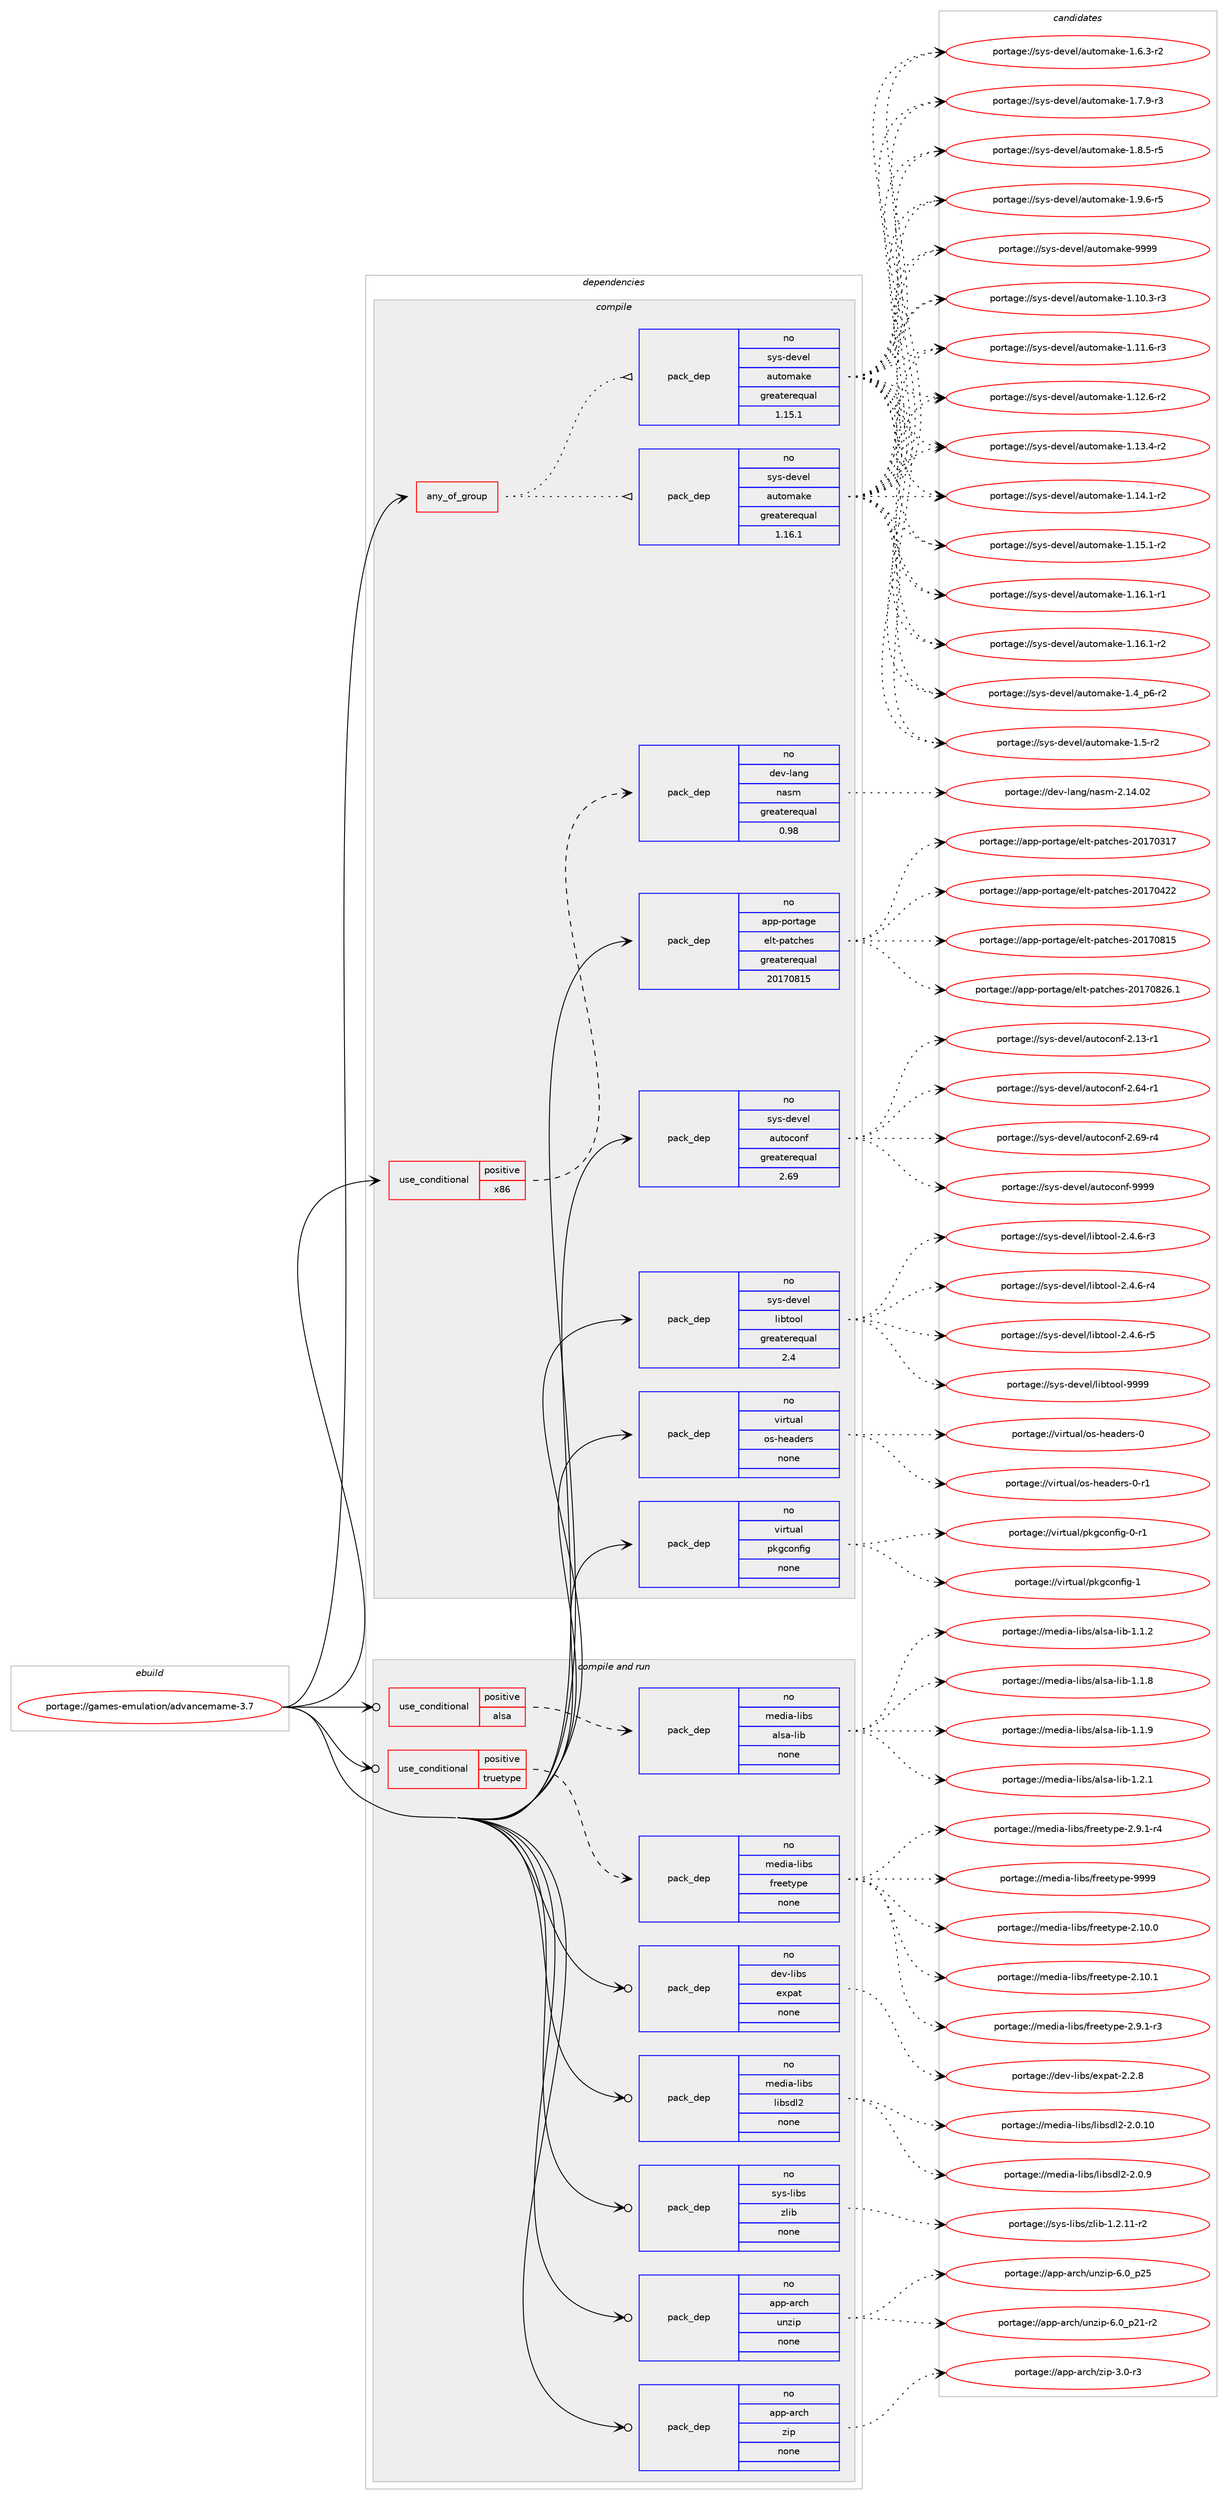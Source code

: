 digraph prolog {

# *************
# Graph options
# *************

newrank=true;
concentrate=true;
compound=true;
graph [rankdir=LR,fontname=Helvetica,fontsize=10,ranksep=1.5];#, ranksep=2.5, nodesep=0.2];
edge  [arrowhead=vee];
node  [fontname=Helvetica,fontsize=10];

# **********
# The ebuild
# **********

subgraph cluster_leftcol {
color=gray;
rank=same;
label=<<i>ebuild</i>>;
id [label="portage://games-emulation/advancemame-3.7", color=red, width=4, href="../games-emulation/advancemame-3.7.svg"];
}

# ****************
# The dependencies
# ****************

subgraph cluster_midcol {
color=gray;
label=<<i>dependencies</i>>;
subgraph cluster_compile {
fillcolor="#eeeeee";
style=filled;
label=<<i>compile</i>>;
subgraph any3748 {
dependency271329 [label=<<TABLE BORDER="0" CELLBORDER="1" CELLSPACING="0" CELLPADDING="4"><TR><TD CELLPADDING="10">any_of_group</TD></TR></TABLE>>, shape=none, color=red];subgraph pack194626 {
dependency271330 [label=<<TABLE BORDER="0" CELLBORDER="1" CELLSPACING="0" CELLPADDING="4" WIDTH="220"><TR><TD ROWSPAN="6" CELLPADDING="30">pack_dep</TD></TR><TR><TD WIDTH="110">no</TD></TR><TR><TD>sys-devel</TD></TR><TR><TD>automake</TD></TR><TR><TD>greaterequal</TD></TR><TR><TD>1.16.1</TD></TR></TABLE>>, shape=none, color=blue];
}
dependency271329:e -> dependency271330:w [weight=20,style="dotted",arrowhead="oinv"];
subgraph pack194627 {
dependency271331 [label=<<TABLE BORDER="0" CELLBORDER="1" CELLSPACING="0" CELLPADDING="4" WIDTH="220"><TR><TD ROWSPAN="6" CELLPADDING="30">pack_dep</TD></TR><TR><TD WIDTH="110">no</TD></TR><TR><TD>sys-devel</TD></TR><TR><TD>automake</TD></TR><TR><TD>greaterequal</TD></TR><TR><TD>1.15.1</TD></TR></TABLE>>, shape=none, color=blue];
}
dependency271329:e -> dependency271331:w [weight=20,style="dotted",arrowhead="oinv"];
}
id:e -> dependency271329:w [weight=20,style="solid",arrowhead="vee"];
subgraph cond72876 {
dependency271332 [label=<<TABLE BORDER="0" CELLBORDER="1" CELLSPACING="0" CELLPADDING="4"><TR><TD ROWSPAN="3" CELLPADDING="10">use_conditional</TD></TR><TR><TD>positive</TD></TR><TR><TD>x86</TD></TR></TABLE>>, shape=none, color=red];
subgraph pack194628 {
dependency271333 [label=<<TABLE BORDER="0" CELLBORDER="1" CELLSPACING="0" CELLPADDING="4" WIDTH="220"><TR><TD ROWSPAN="6" CELLPADDING="30">pack_dep</TD></TR><TR><TD WIDTH="110">no</TD></TR><TR><TD>dev-lang</TD></TR><TR><TD>nasm</TD></TR><TR><TD>greaterequal</TD></TR><TR><TD>0.98</TD></TR></TABLE>>, shape=none, color=blue];
}
dependency271332:e -> dependency271333:w [weight=20,style="dashed",arrowhead="vee"];
}
id:e -> dependency271332:w [weight=20,style="solid",arrowhead="vee"];
subgraph pack194629 {
dependency271334 [label=<<TABLE BORDER="0" CELLBORDER="1" CELLSPACING="0" CELLPADDING="4" WIDTH="220"><TR><TD ROWSPAN="6" CELLPADDING="30">pack_dep</TD></TR><TR><TD WIDTH="110">no</TD></TR><TR><TD>app-portage</TD></TR><TR><TD>elt-patches</TD></TR><TR><TD>greaterequal</TD></TR><TR><TD>20170815</TD></TR></TABLE>>, shape=none, color=blue];
}
id:e -> dependency271334:w [weight=20,style="solid",arrowhead="vee"];
subgraph pack194630 {
dependency271335 [label=<<TABLE BORDER="0" CELLBORDER="1" CELLSPACING="0" CELLPADDING="4" WIDTH="220"><TR><TD ROWSPAN="6" CELLPADDING="30">pack_dep</TD></TR><TR><TD WIDTH="110">no</TD></TR><TR><TD>sys-devel</TD></TR><TR><TD>autoconf</TD></TR><TR><TD>greaterequal</TD></TR><TR><TD>2.69</TD></TR></TABLE>>, shape=none, color=blue];
}
id:e -> dependency271335:w [weight=20,style="solid",arrowhead="vee"];
subgraph pack194631 {
dependency271336 [label=<<TABLE BORDER="0" CELLBORDER="1" CELLSPACING="0" CELLPADDING="4" WIDTH="220"><TR><TD ROWSPAN="6" CELLPADDING="30">pack_dep</TD></TR><TR><TD WIDTH="110">no</TD></TR><TR><TD>sys-devel</TD></TR><TR><TD>libtool</TD></TR><TR><TD>greaterequal</TD></TR><TR><TD>2.4</TD></TR></TABLE>>, shape=none, color=blue];
}
id:e -> dependency271336:w [weight=20,style="solid",arrowhead="vee"];
subgraph pack194632 {
dependency271337 [label=<<TABLE BORDER="0" CELLBORDER="1" CELLSPACING="0" CELLPADDING="4" WIDTH="220"><TR><TD ROWSPAN="6" CELLPADDING="30">pack_dep</TD></TR><TR><TD WIDTH="110">no</TD></TR><TR><TD>virtual</TD></TR><TR><TD>os-headers</TD></TR><TR><TD>none</TD></TR><TR><TD></TD></TR></TABLE>>, shape=none, color=blue];
}
id:e -> dependency271337:w [weight=20,style="solid",arrowhead="vee"];
subgraph pack194633 {
dependency271338 [label=<<TABLE BORDER="0" CELLBORDER="1" CELLSPACING="0" CELLPADDING="4" WIDTH="220"><TR><TD ROWSPAN="6" CELLPADDING="30">pack_dep</TD></TR><TR><TD WIDTH="110">no</TD></TR><TR><TD>virtual</TD></TR><TR><TD>pkgconfig</TD></TR><TR><TD>none</TD></TR><TR><TD></TD></TR></TABLE>>, shape=none, color=blue];
}
id:e -> dependency271338:w [weight=20,style="solid",arrowhead="vee"];
}
subgraph cluster_compileandrun {
fillcolor="#eeeeee";
style=filled;
label=<<i>compile and run</i>>;
subgraph cond72877 {
dependency271339 [label=<<TABLE BORDER="0" CELLBORDER="1" CELLSPACING="0" CELLPADDING="4"><TR><TD ROWSPAN="3" CELLPADDING="10">use_conditional</TD></TR><TR><TD>positive</TD></TR><TR><TD>alsa</TD></TR></TABLE>>, shape=none, color=red];
subgraph pack194634 {
dependency271340 [label=<<TABLE BORDER="0" CELLBORDER="1" CELLSPACING="0" CELLPADDING="4" WIDTH="220"><TR><TD ROWSPAN="6" CELLPADDING="30">pack_dep</TD></TR><TR><TD WIDTH="110">no</TD></TR><TR><TD>media-libs</TD></TR><TR><TD>alsa-lib</TD></TR><TR><TD>none</TD></TR><TR><TD></TD></TR></TABLE>>, shape=none, color=blue];
}
dependency271339:e -> dependency271340:w [weight=20,style="dashed",arrowhead="vee"];
}
id:e -> dependency271339:w [weight=20,style="solid",arrowhead="odotvee"];
subgraph cond72878 {
dependency271341 [label=<<TABLE BORDER="0" CELLBORDER="1" CELLSPACING="0" CELLPADDING="4"><TR><TD ROWSPAN="3" CELLPADDING="10">use_conditional</TD></TR><TR><TD>positive</TD></TR><TR><TD>truetype</TD></TR></TABLE>>, shape=none, color=red];
subgraph pack194635 {
dependency271342 [label=<<TABLE BORDER="0" CELLBORDER="1" CELLSPACING="0" CELLPADDING="4" WIDTH="220"><TR><TD ROWSPAN="6" CELLPADDING="30">pack_dep</TD></TR><TR><TD WIDTH="110">no</TD></TR><TR><TD>media-libs</TD></TR><TR><TD>freetype</TD></TR><TR><TD>none</TD></TR><TR><TD></TD></TR></TABLE>>, shape=none, color=blue];
}
dependency271341:e -> dependency271342:w [weight=20,style="dashed",arrowhead="vee"];
}
id:e -> dependency271341:w [weight=20,style="solid",arrowhead="odotvee"];
subgraph pack194636 {
dependency271343 [label=<<TABLE BORDER="0" CELLBORDER="1" CELLSPACING="0" CELLPADDING="4" WIDTH="220"><TR><TD ROWSPAN="6" CELLPADDING="30">pack_dep</TD></TR><TR><TD WIDTH="110">no</TD></TR><TR><TD>app-arch</TD></TR><TR><TD>unzip</TD></TR><TR><TD>none</TD></TR><TR><TD></TD></TR></TABLE>>, shape=none, color=blue];
}
id:e -> dependency271343:w [weight=20,style="solid",arrowhead="odotvee"];
subgraph pack194637 {
dependency271344 [label=<<TABLE BORDER="0" CELLBORDER="1" CELLSPACING="0" CELLPADDING="4" WIDTH="220"><TR><TD ROWSPAN="6" CELLPADDING="30">pack_dep</TD></TR><TR><TD WIDTH="110">no</TD></TR><TR><TD>app-arch</TD></TR><TR><TD>zip</TD></TR><TR><TD>none</TD></TR><TR><TD></TD></TR></TABLE>>, shape=none, color=blue];
}
id:e -> dependency271344:w [weight=20,style="solid",arrowhead="odotvee"];
subgraph pack194638 {
dependency271345 [label=<<TABLE BORDER="0" CELLBORDER="1" CELLSPACING="0" CELLPADDING="4" WIDTH="220"><TR><TD ROWSPAN="6" CELLPADDING="30">pack_dep</TD></TR><TR><TD WIDTH="110">no</TD></TR><TR><TD>dev-libs</TD></TR><TR><TD>expat</TD></TR><TR><TD>none</TD></TR><TR><TD></TD></TR></TABLE>>, shape=none, color=blue];
}
id:e -> dependency271345:w [weight=20,style="solid",arrowhead="odotvee"];
subgraph pack194639 {
dependency271346 [label=<<TABLE BORDER="0" CELLBORDER="1" CELLSPACING="0" CELLPADDING="4" WIDTH="220"><TR><TD ROWSPAN="6" CELLPADDING="30">pack_dep</TD></TR><TR><TD WIDTH="110">no</TD></TR><TR><TD>media-libs</TD></TR><TR><TD>libsdl2</TD></TR><TR><TD>none</TD></TR><TR><TD></TD></TR></TABLE>>, shape=none, color=blue];
}
id:e -> dependency271346:w [weight=20,style="solid",arrowhead="odotvee"];
subgraph pack194640 {
dependency271347 [label=<<TABLE BORDER="0" CELLBORDER="1" CELLSPACING="0" CELLPADDING="4" WIDTH="220"><TR><TD ROWSPAN="6" CELLPADDING="30">pack_dep</TD></TR><TR><TD WIDTH="110">no</TD></TR><TR><TD>sys-libs</TD></TR><TR><TD>zlib</TD></TR><TR><TD>none</TD></TR><TR><TD></TD></TR></TABLE>>, shape=none, color=blue];
}
id:e -> dependency271347:w [weight=20,style="solid",arrowhead="odotvee"];
}
subgraph cluster_run {
fillcolor="#eeeeee";
style=filled;
label=<<i>run</i>>;
}
}

# **************
# The candidates
# **************

subgraph cluster_choices {
rank=same;
color=gray;
label=<<i>candidates</i>>;

subgraph choice194626 {
color=black;
nodesep=1;
choiceportage11512111545100101118101108479711711611110997107101454946494846514511451 [label="portage://sys-devel/automake-1.10.3-r3", color=red, width=4,href="../sys-devel/automake-1.10.3-r3.svg"];
choiceportage11512111545100101118101108479711711611110997107101454946494946544511451 [label="portage://sys-devel/automake-1.11.6-r3", color=red, width=4,href="../sys-devel/automake-1.11.6-r3.svg"];
choiceportage11512111545100101118101108479711711611110997107101454946495046544511450 [label="portage://sys-devel/automake-1.12.6-r2", color=red, width=4,href="../sys-devel/automake-1.12.6-r2.svg"];
choiceportage11512111545100101118101108479711711611110997107101454946495146524511450 [label="portage://sys-devel/automake-1.13.4-r2", color=red, width=4,href="../sys-devel/automake-1.13.4-r2.svg"];
choiceportage11512111545100101118101108479711711611110997107101454946495246494511450 [label="portage://sys-devel/automake-1.14.1-r2", color=red, width=4,href="../sys-devel/automake-1.14.1-r2.svg"];
choiceportage11512111545100101118101108479711711611110997107101454946495346494511450 [label="portage://sys-devel/automake-1.15.1-r2", color=red, width=4,href="../sys-devel/automake-1.15.1-r2.svg"];
choiceportage11512111545100101118101108479711711611110997107101454946495446494511449 [label="portage://sys-devel/automake-1.16.1-r1", color=red, width=4,href="../sys-devel/automake-1.16.1-r1.svg"];
choiceportage11512111545100101118101108479711711611110997107101454946495446494511450 [label="portage://sys-devel/automake-1.16.1-r2", color=red, width=4,href="../sys-devel/automake-1.16.1-r2.svg"];
choiceportage115121115451001011181011084797117116111109971071014549465295112544511450 [label="portage://sys-devel/automake-1.4_p6-r2", color=red, width=4,href="../sys-devel/automake-1.4_p6-r2.svg"];
choiceportage11512111545100101118101108479711711611110997107101454946534511450 [label="portage://sys-devel/automake-1.5-r2", color=red, width=4,href="../sys-devel/automake-1.5-r2.svg"];
choiceportage115121115451001011181011084797117116111109971071014549465446514511450 [label="portage://sys-devel/automake-1.6.3-r2", color=red, width=4,href="../sys-devel/automake-1.6.3-r2.svg"];
choiceportage115121115451001011181011084797117116111109971071014549465546574511451 [label="portage://sys-devel/automake-1.7.9-r3", color=red, width=4,href="../sys-devel/automake-1.7.9-r3.svg"];
choiceportage115121115451001011181011084797117116111109971071014549465646534511453 [label="portage://sys-devel/automake-1.8.5-r5", color=red, width=4,href="../sys-devel/automake-1.8.5-r5.svg"];
choiceportage115121115451001011181011084797117116111109971071014549465746544511453 [label="portage://sys-devel/automake-1.9.6-r5", color=red, width=4,href="../sys-devel/automake-1.9.6-r5.svg"];
choiceportage115121115451001011181011084797117116111109971071014557575757 [label="portage://sys-devel/automake-9999", color=red, width=4,href="../sys-devel/automake-9999.svg"];
dependency271330:e -> choiceportage11512111545100101118101108479711711611110997107101454946494846514511451:w [style=dotted,weight="100"];
dependency271330:e -> choiceportage11512111545100101118101108479711711611110997107101454946494946544511451:w [style=dotted,weight="100"];
dependency271330:e -> choiceportage11512111545100101118101108479711711611110997107101454946495046544511450:w [style=dotted,weight="100"];
dependency271330:e -> choiceportage11512111545100101118101108479711711611110997107101454946495146524511450:w [style=dotted,weight="100"];
dependency271330:e -> choiceportage11512111545100101118101108479711711611110997107101454946495246494511450:w [style=dotted,weight="100"];
dependency271330:e -> choiceportage11512111545100101118101108479711711611110997107101454946495346494511450:w [style=dotted,weight="100"];
dependency271330:e -> choiceportage11512111545100101118101108479711711611110997107101454946495446494511449:w [style=dotted,weight="100"];
dependency271330:e -> choiceportage11512111545100101118101108479711711611110997107101454946495446494511450:w [style=dotted,weight="100"];
dependency271330:e -> choiceportage115121115451001011181011084797117116111109971071014549465295112544511450:w [style=dotted,weight="100"];
dependency271330:e -> choiceportage11512111545100101118101108479711711611110997107101454946534511450:w [style=dotted,weight="100"];
dependency271330:e -> choiceportage115121115451001011181011084797117116111109971071014549465446514511450:w [style=dotted,weight="100"];
dependency271330:e -> choiceportage115121115451001011181011084797117116111109971071014549465546574511451:w [style=dotted,weight="100"];
dependency271330:e -> choiceportage115121115451001011181011084797117116111109971071014549465646534511453:w [style=dotted,weight="100"];
dependency271330:e -> choiceportage115121115451001011181011084797117116111109971071014549465746544511453:w [style=dotted,weight="100"];
dependency271330:e -> choiceportage115121115451001011181011084797117116111109971071014557575757:w [style=dotted,weight="100"];
}
subgraph choice194627 {
color=black;
nodesep=1;
choiceportage11512111545100101118101108479711711611110997107101454946494846514511451 [label="portage://sys-devel/automake-1.10.3-r3", color=red, width=4,href="../sys-devel/automake-1.10.3-r3.svg"];
choiceportage11512111545100101118101108479711711611110997107101454946494946544511451 [label="portage://sys-devel/automake-1.11.6-r3", color=red, width=4,href="../sys-devel/automake-1.11.6-r3.svg"];
choiceportage11512111545100101118101108479711711611110997107101454946495046544511450 [label="portage://sys-devel/automake-1.12.6-r2", color=red, width=4,href="../sys-devel/automake-1.12.6-r2.svg"];
choiceportage11512111545100101118101108479711711611110997107101454946495146524511450 [label="portage://sys-devel/automake-1.13.4-r2", color=red, width=4,href="../sys-devel/automake-1.13.4-r2.svg"];
choiceportage11512111545100101118101108479711711611110997107101454946495246494511450 [label="portage://sys-devel/automake-1.14.1-r2", color=red, width=4,href="../sys-devel/automake-1.14.1-r2.svg"];
choiceportage11512111545100101118101108479711711611110997107101454946495346494511450 [label="portage://sys-devel/automake-1.15.1-r2", color=red, width=4,href="../sys-devel/automake-1.15.1-r2.svg"];
choiceportage11512111545100101118101108479711711611110997107101454946495446494511449 [label="portage://sys-devel/automake-1.16.1-r1", color=red, width=4,href="../sys-devel/automake-1.16.1-r1.svg"];
choiceportage11512111545100101118101108479711711611110997107101454946495446494511450 [label="portage://sys-devel/automake-1.16.1-r2", color=red, width=4,href="../sys-devel/automake-1.16.1-r2.svg"];
choiceportage115121115451001011181011084797117116111109971071014549465295112544511450 [label="portage://sys-devel/automake-1.4_p6-r2", color=red, width=4,href="../sys-devel/automake-1.4_p6-r2.svg"];
choiceportage11512111545100101118101108479711711611110997107101454946534511450 [label="portage://sys-devel/automake-1.5-r2", color=red, width=4,href="../sys-devel/automake-1.5-r2.svg"];
choiceportage115121115451001011181011084797117116111109971071014549465446514511450 [label="portage://sys-devel/automake-1.6.3-r2", color=red, width=4,href="../sys-devel/automake-1.6.3-r2.svg"];
choiceportage115121115451001011181011084797117116111109971071014549465546574511451 [label="portage://sys-devel/automake-1.7.9-r3", color=red, width=4,href="../sys-devel/automake-1.7.9-r3.svg"];
choiceportage115121115451001011181011084797117116111109971071014549465646534511453 [label="portage://sys-devel/automake-1.8.5-r5", color=red, width=4,href="../sys-devel/automake-1.8.5-r5.svg"];
choiceportage115121115451001011181011084797117116111109971071014549465746544511453 [label="portage://sys-devel/automake-1.9.6-r5", color=red, width=4,href="../sys-devel/automake-1.9.6-r5.svg"];
choiceportage115121115451001011181011084797117116111109971071014557575757 [label="portage://sys-devel/automake-9999", color=red, width=4,href="../sys-devel/automake-9999.svg"];
dependency271331:e -> choiceportage11512111545100101118101108479711711611110997107101454946494846514511451:w [style=dotted,weight="100"];
dependency271331:e -> choiceportage11512111545100101118101108479711711611110997107101454946494946544511451:w [style=dotted,weight="100"];
dependency271331:e -> choiceportage11512111545100101118101108479711711611110997107101454946495046544511450:w [style=dotted,weight="100"];
dependency271331:e -> choiceportage11512111545100101118101108479711711611110997107101454946495146524511450:w [style=dotted,weight="100"];
dependency271331:e -> choiceportage11512111545100101118101108479711711611110997107101454946495246494511450:w [style=dotted,weight="100"];
dependency271331:e -> choiceportage11512111545100101118101108479711711611110997107101454946495346494511450:w [style=dotted,weight="100"];
dependency271331:e -> choiceportage11512111545100101118101108479711711611110997107101454946495446494511449:w [style=dotted,weight="100"];
dependency271331:e -> choiceportage11512111545100101118101108479711711611110997107101454946495446494511450:w [style=dotted,weight="100"];
dependency271331:e -> choiceportage115121115451001011181011084797117116111109971071014549465295112544511450:w [style=dotted,weight="100"];
dependency271331:e -> choiceportage11512111545100101118101108479711711611110997107101454946534511450:w [style=dotted,weight="100"];
dependency271331:e -> choiceportage115121115451001011181011084797117116111109971071014549465446514511450:w [style=dotted,weight="100"];
dependency271331:e -> choiceportage115121115451001011181011084797117116111109971071014549465546574511451:w [style=dotted,weight="100"];
dependency271331:e -> choiceportage115121115451001011181011084797117116111109971071014549465646534511453:w [style=dotted,weight="100"];
dependency271331:e -> choiceportage115121115451001011181011084797117116111109971071014549465746544511453:w [style=dotted,weight="100"];
dependency271331:e -> choiceportage115121115451001011181011084797117116111109971071014557575757:w [style=dotted,weight="100"];
}
subgraph choice194628 {
color=black;
nodesep=1;
choiceportage100101118451089711010347110971151094550464952464850 [label="portage://dev-lang/nasm-2.14.02", color=red, width=4,href="../dev-lang/nasm-2.14.02.svg"];
dependency271333:e -> choiceportage100101118451089711010347110971151094550464952464850:w [style=dotted,weight="100"];
}
subgraph choice194629 {
color=black;
nodesep=1;
choiceportage97112112451121111141169710310147101108116451129711699104101115455048495548514955 [label="portage://app-portage/elt-patches-20170317", color=red, width=4,href="../app-portage/elt-patches-20170317.svg"];
choiceportage97112112451121111141169710310147101108116451129711699104101115455048495548525050 [label="portage://app-portage/elt-patches-20170422", color=red, width=4,href="../app-portage/elt-patches-20170422.svg"];
choiceportage97112112451121111141169710310147101108116451129711699104101115455048495548564953 [label="portage://app-portage/elt-patches-20170815", color=red, width=4,href="../app-portage/elt-patches-20170815.svg"];
choiceportage971121124511211111411697103101471011081164511297116991041011154550484955485650544649 [label="portage://app-portage/elt-patches-20170826.1", color=red, width=4,href="../app-portage/elt-patches-20170826.1.svg"];
dependency271334:e -> choiceportage97112112451121111141169710310147101108116451129711699104101115455048495548514955:w [style=dotted,weight="100"];
dependency271334:e -> choiceportage97112112451121111141169710310147101108116451129711699104101115455048495548525050:w [style=dotted,weight="100"];
dependency271334:e -> choiceportage97112112451121111141169710310147101108116451129711699104101115455048495548564953:w [style=dotted,weight="100"];
dependency271334:e -> choiceportage971121124511211111411697103101471011081164511297116991041011154550484955485650544649:w [style=dotted,weight="100"];
}
subgraph choice194630 {
color=black;
nodesep=1;
choiceportage1151211154510010111810110847971171161119911111010245504649514511449 [label="portage://sys-devel/autoconf-2.13-r1", color=red, width=4,href="../sys-devel/autoconf-2.13-r1.svg"];
choiceportage1151211154510010111810110847971171161119911111010245504654524511449 [label="portage://sys-devel/autoconf-2.64-r1", color=red, width=4,href="../sys-devel/autoconf-2.64-r1.svg"];
choiceportage1151211154510010111810110847971171161119911111010245504654574511452 [label="portage://sys-devel/autoconf-2.69-r4", color=red, width=4,href="../sys-devel/autoconf-2.69-r4.svg"];
choiceportage115121115451001011181011084797117116111991111101024557575757 [label="portage://sys-devel/autoconf-9999", color=red, width=4,href="../sys-devel/autoconf-9999.svg"];
dependency271335:e -> choiceportage1151211154510010111810110847971171161119911111010245504649514511449:w [style=dotted,weight="100"];
dependency271335:e -> choiceportage1151211154510010111810110847971171161119911111010245504654524511449:w [style=dotted,weight="100"];
dependency271335:e -> choiceportage1151211154510010111810110847971171161119911111010245504654574511452:w [style=dotted,weight="100"];
dependency271335:e -> choiceportage115121115451001011181011084797117116111991111101024557575757:w [style=dotted,weight="100"];
}
subgraph choice194631 {
color=black;
nodesep=1;
choiceportage1151211154510010111810110847108105981161111111084550465246544511451 [label="portage://sys-devel/libtool-2.4.6-r3", color=red, width=4,href="../sys-devel/libtool-2.4.6-r3.svg"];
choiceportage1151211154510010111810110847108105981161111111084550465246544511452 [label="portage://sys-devel/libtool-2.4.6-r4", color=red, width=4,href="../sys-devel/libtool-2.4.6-r4.svg"];
choiceportage1151211154510010111810110847108105981161111111084550465246544511453 [label="portage://sys-devel/libtool-2.4.6-r5", color=red, width=4,href="../sys-devel/libtool-2.4.6-r5.svg"];
choiceportage1151211154510010111810110847108105981161111111084557575757 [label="portage://sys-devel/libtool-9999", color=red, width=4,href="../sys-devel/libtool-9999.svg"];
dependency271336:e -> choiceportage1151211154510010111810110847108105981161111111084550465246544511451:w [style=dotted,weight="100"];
dependency271336:e -> choiceportage1151211154510010111810110847108105981161111111084550465246544511452:w [style=dotted,weight="100"];
dependency271336:e -> choiceportage1151211154510010111810110847108105981161111111084550465246544511453:w [style=dotted,weight="100"];
dependency271336:e -> choiceportage1151211154510010111810110847108105981161111111084557575757:w [style=dotted,weight="100"];
}
subgraph choice194632 {
color=black;
nodesep=1;
choiceportage118105114116117971084711111545104101971001011141154548 [label="portage://virtual/os-headers-0", color=red, width=4,href="../virtual/os-headers-0.svg"];
choiceportage1181051141161179710847111115451041019710010111411545484511449 [label="portage://virtual/os-headers-0-r1", color=red, width=4,href="../virtual/os-headers-0-r1.svg"];
dependency271337:e -> choiceportage118105114116117971084711111545104101971001011141154548:w [style=dotted,weight="100"];
dependency271337:e -> choiceportage1181051141161179710847111115451041019710010111411545484511449:w [style=dotted,weight="100"];
}
subgraph choice194633 {
color=black;
nodesep=1;
choiceportage11810511411611797108471121071039911111010210510345484511449 [label="portage://virtual/pkgconfig-0-r1", color=red, width=4,href="../virtual/pkgconfig-0-r1.svg"];
choiceportage1181051141161179710847112107103991111101021051034549 [label="portage://virtual/pkgconfig-1", color=red, width=4,href="../virtual/pkgconfig-1.svg"];
dependency271338:e -> choiceportage11810511411611797108471121071039911111010210510345484511449:w [style=dotted,weight="100"];
dependency271338:e -> choiceportage1181051141161179710847112107103991111101021051034549:w [style=dotted,weight="100"];
}
subgraph choice194634 {
color=black;
nodesep=1;
choiceportage1091011001059745108105981154797108115974510810598454946494650 [label="portage://media-libs/alsa-lib-1.1.2", color=red, width=4,href="../media-libs/alsa-lib-1.1.2.svg"];
choiceportage1091011001059745108105981154797108115974510810598454946494656 [label="portage://media-libs/alsa-lib-1.1.8", color=red, width=4,href="../media-libs/alsa-lib-1.1.8.svg"];
choiceportage1091011001059745108105981154797108115974510810598454946494657 [label="portage://media-libs/alsa-lib-1.1.9", color=red, width=4,href="../media-libs/alsa-lib-1.1.9.svg"];
choiceportage1091011001059745108105981154797108115974510810598454946504649 [label="portage://media-libs/alsa-lib-1.2.1", color=red, width=4,href="../media-libs/alsa-lib-1.2.1.svg"];
dependency271340:e -> choiceportage1091011001059745108105981154797108115974510810598454946494650:w [style=dotted,weight="100"];
dependency271340:e -> choiceportage1091011001059745108105981154797108115974510810598454946494656:w [style=dotted,weight="100"];
dependency271340:e -> choiceportage1091011001059745108105981154797108115974510810598454946494657:w [style=dotted,weight="100"];
dependency271340:e -> choiceportage1091011001059745108105981154797108115974510810598454946504649:w [style=dotted,weight="100"];
}
subgraph choice194635 {
color=black;
nodesep=1;
choiceportage1091011001059745108105981154710211410110111612111210145504649484648 [label="portage://media-libs/freetype-2.10.0", color=red, width=4,href="../media-libs/freetype-2.10.0.svg"];
choiceportage1091011001059745108105981154710211410110111612111210145504649484649 [label="portage://media-libs/freetype-2.10.1", color=red, width=4,href="../media-libs/freetype-2.10.1.svg"];
choiceportage109101100105974510810598115471021141011011161211121014550465746494511451 [label="portage://media-libs/freetype-2.9.1-r3", color=red, width=4,href="../media-libs/freetype-2.9.1-r3.svg"];
choiceportage109101100105974510810598115471021141011011161211121014550465746494511452 [label="portage://media-libs/freetype-2.9.1-r4", color=red, width=4,href="../media-libs/freetype-2.9.1-r4.svg"];
choiceportage109101100105974510810598115471021141011011161211121014557575757 [label="portage://media-libs/freetype-9999", color=red, width=4,href="../media-libs/freetype-9999.svg"];
dependency271342:e -> choiceportage1091011001059745108105981154710211410110111612111210145504649484648:w [style=dotted,weight="100"];
dependency271342:e -> choiceportage1091011001059745108105981154710211410110111612111210145504649484649:w [style=dotted,weight="100"];
dependency271342:e -> choiceportage109101100105974510810598115471021141011011161211121014550465746494511451:w [style=dotted,weight="100"];
dependency271342:e -> choiceportage109101100105974510810598115471021141011011161211121014550465746494511452:w [style=dotted,weight="100"];
dependency271342:e -> choiceportage109101100105974510810598115471021141011011161211121014557575757:w [style=dotted,weight="100"];
}
subgraph choice194636 {
color=black;
nodesep=1;
choiceportage9711211245971149910447117110122105112455446489511250494511450 [label="portage://app-arch/unzip-6.0_p21-r2", color=red, width=4,href="../app-arch/unzip-6.0_p21-r2.svg"];
choiceportage971121124597114991044711711012210511245544648951125053 [label="portage://app-arch/unzip-6.0_p25", color=red, width=4,href="../app-arch/unzip-6.0_p25.svg"];
dependency271343:e -> choiceportage9711211245971149910447117110122105112455446489511250494511450:w [style=dotted,weight="100"];
dependency271343:e -> choiceportage971121124597114991044711711012210511245544648951125053:w [style=dotted,weight="100"];
}
subgraph choice194637 {
color=black;
nodesep=1;
choiceportage9711211245971149910447122105112455146484511451 [label="portage://app-arch/zip-3.0-r3", color=red, width=4,href="../app-arch/zip-3.0-r3.svg"];
dependency271344:e -> choiceportage9711211245971149910447122105112455146484511451:w [style=dotted,weight="100"];
}
subgraph choice194638 {
color=black;
nodesep=1;
choiceportage10010111845108105981154710112011297116455046504656 [label="portage://dev-libs/expat-2.2.8", color=red, width=4,href="../dev-libs/expat-2.2.8.svg"];
dependency271345:e -> choiceportage10010111845108105981154710112011297116455046504656:w [style=dotted,weight="100"];
}
subgraph choice194639 {
color=black;
nodesep=1;
choiceportage10910110010597451081059811547108105981151001085045504648464948 [label="portage://media-libs/libsdl2-2.0.10", color=red, width=4,href="../media-libs/libsdl2-2.0.10.svg"];
choiceportage109101100105974510810598115471081059811510010850455046484657 [label="portage://media-libs/libsdl2-2.0.9", color=red, width=4,href="../media-libs/libsdl2-2.0.9.svg"];
dependency271346:e -> choiceportage10910110010597451081059811547108105981151001085045504648464948:w [style=dotted,weight="100"];
dependency271346:e -> choiceportage109101100105974510810598115471081059811510010850455046484657:w [style=dotted,weight="100"];
}
subgraph choice194640 {
color=black;
nodesep=1;
choiceportage11512111545108105981154712210810598454946504649494511450 [label="portage://sys-libs/zlib-1.2.11-r2", color=red, width=4,href="../sys-libs/zlib-1.2.11-r2.svg"];
dependency271347:e -> choiceportage11512111545108105981154712210810598454946504649494511450:w [style=dotted,weight="100"];
}
}

}
